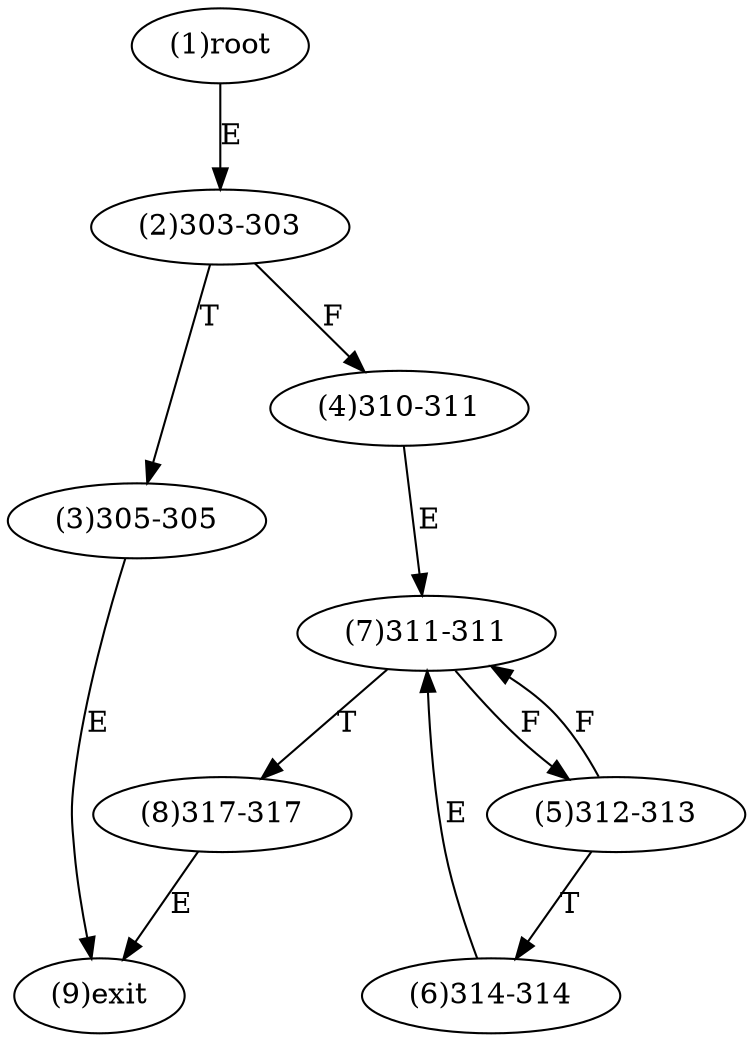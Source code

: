 digraph "" { 
1[ label="(1)root"];
2[ label="(2)303-303"];
3[ label="(3)305-305"];
4[ label="(4)310-311"];
5[ label="(5)312-313"];
6[ label="(6)314-314"];
7[ label="(7)311-311"];
8[ label="(8)317-317"];
9[ label="(9)exit"];
1->2[ label="E"];
2->4[ label="F"];
2->3[ label="T"];
3->9[ label="E"];
4->7[ label="E"];
5->7[ label="F"];
5->6[ label="T"];
6->7[ label="E"];
7->5[ label="F"];
7->8[ label="T"];
8->9[ label="E"];
}